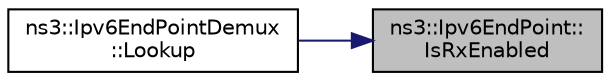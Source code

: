 digraph "ns3::Ipv6EndPoint::IsRxEnabled"
{
 // LATEX_PDF_SIZE
  edge [fontname="Helvetica",fontsize="10",labelfontname="Helvetica",labelfontsize="10"];
  node [fontname="Helvetica",fontsize="10",shape=record];
  rankdir="RL";
  Node1 [label="ns3::Ipv6EndPoint::\lIsRxEnabled",height=0.2,width=0.4,color="black", fillcolor="grey75", style="filled", fontcolor="black",tooltip="Checks if the endpoint can receive packets."];
  Node1 -> Node2 [dir="back",color="midnightblue",fontsize="10",style="solid",fontname="Helvetica"];
  Node2 [label="ns3::Ipv6EndPointDemux\l::Lookup",height=0.2,width=0.4,color="black", fillcolor="white", style="filled",URL="$classns3_1_1_ipv6_end_point_demux.html#a14fd788471bcde832d3f125bdfabc24b",tooltip="lookup for a match with all the parameters."];
}
